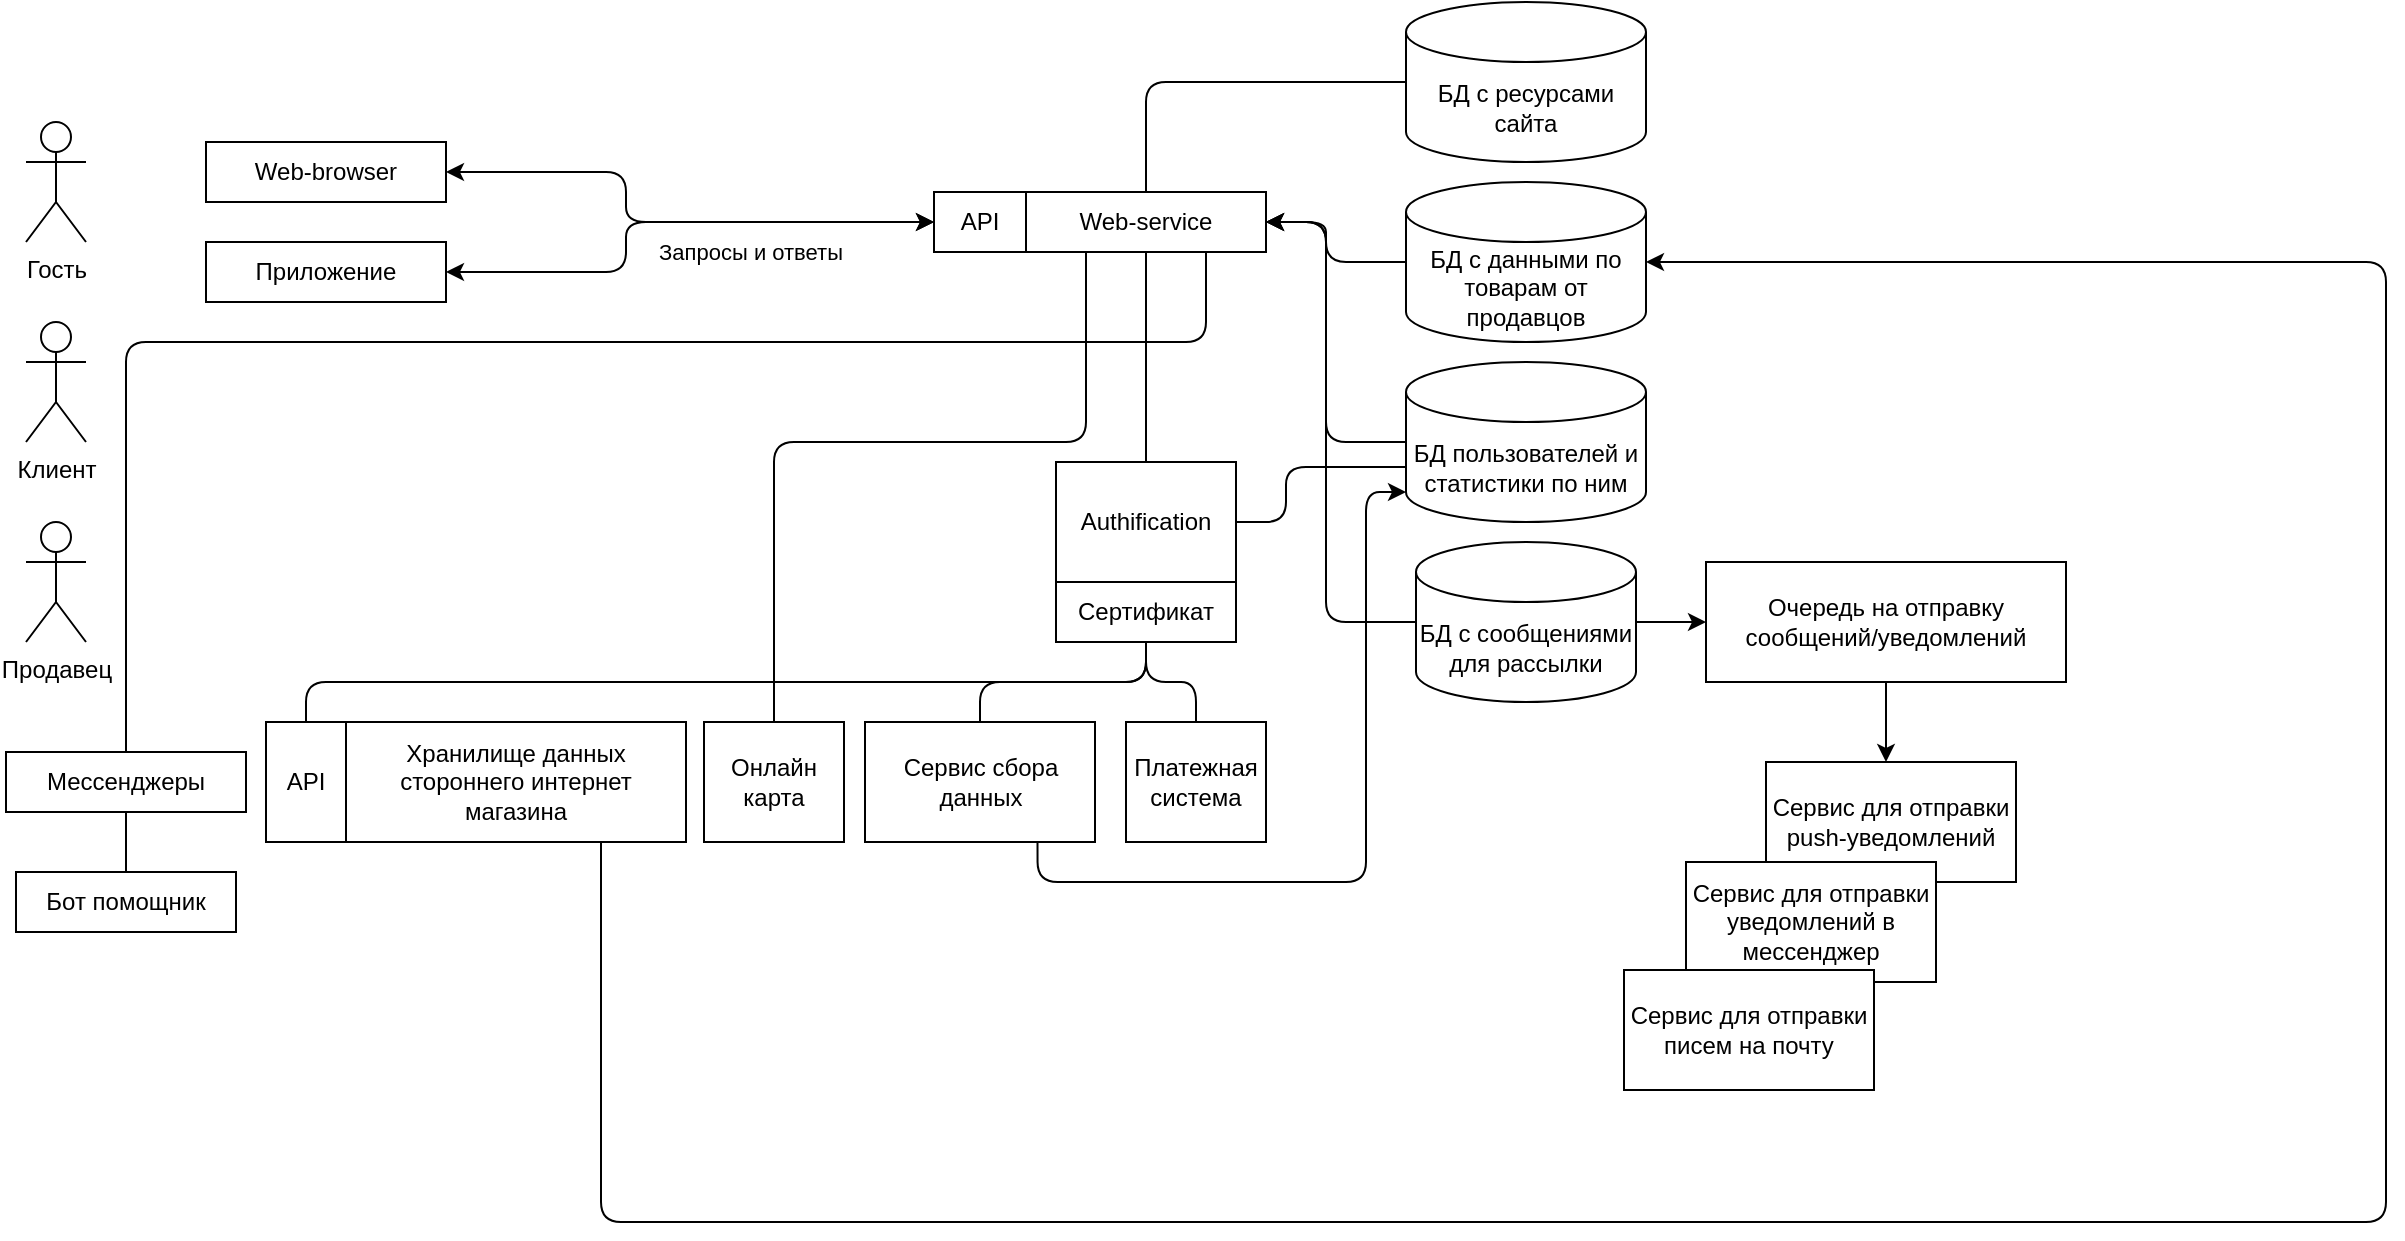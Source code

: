 <mxfile version="22.0.8" type="github">
  <diagram name="Страница — 1" id="qDOADenVG09ehRUiS6Ex">
    <mxGraphModel dx="1195" dy="1806" grid="1" gridSize="10" guides="1" tooltips="1" connect="1" arrows="1" fold="1" page="1" pageScale="1" pageWidth="827" pageHeight="1169" math="0" shadow="0">
      <root>
        <mxCell id="0" />
        <mxCell id="1" parent="0" />
        <mxCell id="b5Nr3tDvJ9iHZjcrWxrC-1" value="Гость" style="shape=umlActor;verticalLabelPosition=bottom;verticalAlign=top;html=1;outlineConnect=0;" parent="1" vertex="1">
          <mxGeometry x="40" y="40" width="30" height="60" as="geometry" />
        </mxCell>
        <mxCell id="b5Nr3tDvJ9iHZjcrWxrC-4" value="Клиент" style="shape=umlActor;verticalLabelPosition=bottom;verticalAlign=top;html=1;outlineConnect=0;" parent="1" vertex="1">
          <mxGeometry x="40" y="140" width="30" height="60" as="geometry" />
        </mxCell>
        <mxCell id="b5Nr3tDvJ9iHZjcrWxrC-5" value="Продавец" style="shape=umlActor;verticalLabelPosition=bottom;verticalAlign=top;html=1;outlineConnect=0;" parent="1" vertex="1">
          <mxGeometry x="40" y="240" width="30" height="60" as="geometry" />
        </mxCell>
        <mxCell id="b5Nr3tDvJ9iHZjcrWxrC-12" value="Web-browser" style="rounded=0;whiteSpace=wrap;html=1;" parent="1" vertex="1">
          <mxGeometry x="130" y="50" width="120" height="30" as="geometry" />
        </mxCell>
        <mxCell id="b5Nr3tDvJ9iHZjcrWxrC-13" value="Приложение" style="rounded=0;whiteSpace=wrap;html=1;" parent="1" vertex="1">
          <mxGeometry x="130" y="100" width="120" height="30" as="geometry" />
        </mxCell>
        <mxCell id="b5Nr3tDvJ9iHZjcrWxrC-64" style="edgeStyle=orthogonalEdgeStyle;rounded=1;orthogonalLoop=1;jettySize=auto;html=1;exitX=0.5;exitY=0;exitDx=0;exitDy=0;entryX=0;entryY=0.5;entryDx=0;entryDy=0;entryPerimeter=0;endArrow=none;endFill=0;" parent="1" source="b5Nr3tDvJ9iHZjcrWxrC-14" target="5lclMnRtChPnPHLRJyrd-21" edge="1">
          <mxGeometry relative="1" as="geometry">
            <Array as="points">
              <mxPoint x="600" y="20" />
            </Array>
            <mxPoint x="530" y="110" as="targetPoint" />
          </mxGeometry>
        </mxCell>
        <mxCell id="5lclMnRtChPnPHLRJyrd-6" style="edgeStyle=orthogonalEdgeStyle;rounded=1;orthogonalLoop=1;jettySize=auto;html=1;exitX=0.5;exitY=1;exitDx=0;exitDy=0;entryX=0.5;entryY=0;entryDx=0;entryDy=0;endArrow=none;endFill=0;" edge="1" parent="1" source="b5Nr3tDvJ9iHZjcrWxrC-14" target="5lclMnRtChPnPHLRJyrd-4">
          <mxGeometry relative="1" as="geometry">
            <mxPoint x="600" y="130" as="targetPoint" />
          </mxGeometry>
        </mxCell>
        <mxCell id="5lclMnRtChPnPHLRJyrd-23" style="edgeStyle=orthogonalEdgeStyle;rounded=1;orthogonalLoop=1;jettySize=auto;html=1;exitX=0.75;exitY=1;exitDx=0;exitDy=0;entryX=0.5;entryY=0;entryDx=0;entryDy=0;endArrow=none;endFill=0;" edge="1" parent="1" source="b5Nr3tDvJ9iHZjcrWxrC-14" target="b5Nr3tDvJ9iHZjcrWxrC-67">
          <mxGeometry relative="1" as="geometry">
            <Array as="points">
              <mxPoint x="630" y="150" />
              <mxPoint x="90" y="150" />
            </Array>
          </mxGeometry>
        </mxCell>
        <mxCell id="b5Nr3tDvJ9iHZjcrWxrC-14" value="Web-service" style="rounded=0;whiteSpace=wrap;html=1;" parent="1" vertex="1">
          <mxGeometry x="540" y="75" width="120" height="30" as="geometry" />
        </mxCell>
        <mxCell id="b5Nr3tDvJ9iHZjcrWxrC-15" value="API" style="rounded=0;whiteSpace=wrap;html=1;" parent="1" vertex="1">
          <mxGeometry x="494" y="75" width="46" height="30" as="geometry" />
        </mxCell>
        <mxCell id="b5Nr3tDvJ9iHZjcrWxrC-16" value="" style="endArrow=classic;startArrow=classic;html=1;rounded=1;entryX=0;entryY=0.5;entryDx=0;entryDy=0;exitX=1;exitY=0.5;exitDx=0;exitDy=0;edgeStyle=orthogonalEdgeStyle;" parent="1" source="b5Nr3tDvJ9iHZjcrWxrC-12" target="b5Nr3tDvJ9iHZjcrWxrC-15" edge="1">
          <mxGeometry width="50" height="50" relative="1" as="geometry">
            <mxPoint x="270" y="40" as="sourcePoint" />
            <mxPoint x="320" y="-10" as="targetPoint" />
            <Array as="points">
              <mxPoint x="340" y="65" />
              <mxPoint x="340" y="90" />
            </Array>
          </mxGeometry>
        </mxCell>
        <mxCell id="b5Nr3tDvJ9iHZjcrWxrC-17" value="" style="endArrow=classic;startArrow=classic;html=1;rounded=1;exitX=1;exitY=0.5;exitDx=0;exitDy=0;entryX=0;entryY=0.5;entryDx=0;entryDy=0;edgeStyle=orthogonalEdgeStyle;" parent="1" source="b5Nr3tDvJ9iHZjcrWxrC-13" target="b5Nr3tDvJ9iHZjcrWxrC-15" edge="1">
          <mxGeometry width="50" height="50" relative="1" as="geometry">
            <mxPoint x="270" y="40" as="sourcePoint" />
            <mxPoint x="290" y="80" as="targetPoint" />
            <Array as="points">
              <mxPoint x="340" y="115" />
              <mxPoint x="340" y="90" />
            </Array>
          </mxGeometry>
        </mxCell>
        <mxCell id="b5Nr3tDvJ9iHZjcrWxrC-19" value="Запросы и ответы" style="edgeLabel;html=1;align=center;verticalAlign=middle;resizable=0;points=[];" parent="b5Nr3tDvJ9iHZjcrWxrC-17" vertex="1" connectable="0">
          <mxGeometry x="0.554" y="1" relative="1" as="geometry">
            <mxPoint x="-32" y="16" as="offset" />
          </mxGeometry>
        </mxCell>
        <mxCell id="b5Nr3tDvJ9iHZjcrWxrC-21" value="БД с данными по товарам от продавцов" style="shape=cylinder3;whiteSpace=wrap;html=1;boundedLbl=1;backgroundOutline=1;size=15;" parent="1" vertex="1">
          <mxGeometry x="730" y="70" width="120" height="80" as="geometry" />
        </mxCell>
        <mxCell id="b5Nr3tDvJ9iHZjcrWxrC-22" value="БД пользователей и статистики по ним" style="shape=cylinder3;whiteSpace=wrap;html=1;boundedLbl=1;backgroundOutline=1;size=15;" parent="1" vertex="1">
          <mxGeometry x="730" y="160" width="120" height="80" as="geometry" />
        </mxCell>
        <mxCell id="b5Nr3tDvJ9iHZjcrWxrC-24" value="" style="endArrow=classic;html=1;rounded=1;exitX=0;exitY=0.5;exitDx=0;exitDy=0;exitPerimeter=0;entryX=1;entryY=0.5;entryDx=0;entryDy=0;edgeStyle=orthogonalEdgeStyle;" parent="1" source="b5Nr3tDvJ9iHZjcrWxrC-21" target="b5Nr3tDvJ9iHZjcrWxrC-14" edge="1">
          <mxGeometry width="50" height="50" relative="1" as="geometry">
            <mxPoint x="450" y="250" as="sourcePoint" />
            <mxPoint x="500" y="200" as="targetPoint" />
            <Array as="points">
              <mxPoint x="690" y="110" />
              <mxPoint x="690" y="90" />
            </Array>
          </mxGeometry>
        </mxCell>
        <mxCell id="b5Nr3tDvJ9iHZjcrWxrC-25" value="" style="endArrow=classic;html=1;rounded=1;exitX=0;exitY=0.5;exitDx=0;exitDy=0;exitPerimeter=0;entryX=1;entryY=0.5;entryDx=0;entryDy=0;edgeStyle=orthogonalEdgeStyle;" parent="1" source="b5Nr3tDvJ9iHZjcrWxrC-22" target="b5Nr3tDvJ9iHZjcrWxrC-14" edge="1">
          <mxGeometry width="50" height="50" relative="1" as="geometry">
            <mxPoint x="640" y="120" as="sourcePoint" />
            <mxPoint x="600" y="180" as="targetPoint" />
            <Array as="points">
              <mxPoint x="690" y="200" />
              <mxPoint x="690" y="90" />
            </Array>
          </mxGeometry>
        </mxCell>
        <mxCell id="b5Nr3tDvJ9iHZjcrWxrC-35" value="Платежная система" style="rounded=0;whiteSpace=wrap;html=1;" parent="1" vertex="1">
          <mxGeometry x="590" y="340" width="70" height="60" as="geometry" />
        </mxCell>
        <mxCell id="b5Nr3tDvJ9iHZjcrWxrC-45" value="API" style="rounded=0;whiteSpace=wrap;html=1;" parent="1" vertex="1">
          <mxGeometry x="160" y="340" width="40" height="60" as="geometry" />
        </mxCell>
        <mxCell id="b5Nr3tDvJ9iHZjcrWxrC-49" value="Хранилище данных стороннего интернет магазина" style="rounded=0;whiteSpace=wrap;html=1;" parent="1" vertex="1">
          <mxGeometry x="200" y="340" width="170" height="60" as="geometry" />
        </mxCell>
        <mxCell id="b5Nr3tDvJ9iHZjcrWxrC-59" style="edgeStyle=orthogonalEdgeStyle;rounded=1;orthogonalLoop=1;jettySize=auto;html=1;exitX=0.5;exitY=1;exitDx=0;exitDy=0;entryX=0.5;entryY=0;entryDx=0;entryDy=0;" parent="1" source="b5Nr3tDvJ9iHZjcrWxrC-57" edge="1">
          <mxGeometry relative="1" as="geometry">
            <mxPoint x="970" y="360" as="targetPoint" />
          </mxGeometry>
        </mxCell>
        <mxCell id="b5Nr3tDvJ9iHZjcrWxrC-57" value="Очередь на отправку сообщений/уведомлений" style="rounded=0;whiteSpace=wrap;html=1;" parent="1" vertex="1">
          <mxGeometry x="880" y="260" width="180" height="60" as="geometry" />
        </mxCell>
        <mxCell id="b5Nr3tDvJ9iHZjcrWxrC-70" style="edgeStyle=orthogonalEdgeStyle;rounded=1;orthogonalLoop=1;jettySize=auto;html=1;exitX=0.5;exitY=1;exitDx=0;exitDy=0;entryX=0.5;entryY=0;entryDx=0;entryDy=0;endArrow=none;endFill=0;" parent="1" source="b5Nr3tDvJ9iHZjcrWxrC-67" target="b5Nr3tDvJ9iHZjcrWxrC-69" edge="1">
          <mxGeometry relative="1" as="geometry">
            <Array as="points">
              <mxPoint x="90" y="430" />
            </Array>
          </mxGeometry>
        </mxCell>
        <mxCell id="b5Nr3tDvJ9iHZjcrWxrC-67" value="Мессенджеры" style="rounded=0;whiteSpace=wrap;html=1;" parent="1" vertex="1">
          <mxGeometry x="30" y="355" width="120" height="30" as="geometry" />
        </mxCell>
        <mxCell id="b5Nr3tDvJ9iHZjcrWxrC-69" value="Бот помощник" style="rounded=0;whiteSpace=wrap;html=1;" parent="1" vertex="1">
          <mxGeometry x="35" y="415" width="110" height="30" as="geometry" />
        </mxCell>
        <mxCell id="5lclMnRtChPnPHLRJyrd-3" style="edgeStyle=orthogonalEdgeStyle;rounded=1;orthogonalLoop=1;jettySize=auto;html=1;entryX=1;entryY=0.5;entryDx=0;entryDy=0;" edge="1" parent="1" source="5lclMnRtChPnPHLRJyrd-2" target="b5Nr3tDvJ9iHZjcrWxrC-14">
          <mxGeometry relative="1" as="geometry">
            <Array as="points">
              <mxPoint x="690" y="290" />
              <mxPoint x="690" y="90" />
            </Array>
          </mxGeometry>
        </mxCell>
        <mxCell id="5lclMnRtChPnPHLRJyrd-11" style="edgeStyle=orthogonalEdgeStyle;rounded=1;orthogonalLoop=1;jettySize=auto;html=1;exitX=1;exitY=0.5;exitDx=0;exitDy=0;exitPerimeter=0;entryX=0;entryY=0.5;entryDx=0;entryDy=0;" edge="1" parent="1" source="5lclMnRtChPnPHLRJyrd-2" target="b5Nr3tDvJ9iHZjcrWxrC-57">
          <mxGeometry relative="1" as="geometry" />
        </mxCell>
        <mxCell id="5lclMnRtChPnPHLRJyrd-2" value="БД с сообщениями для рассылки" style="shape=cylinder3;whiteSpace=wrap;html=1;boundedLbl=1;backgroundOutline=1;size=15;" vertex="1" parent="1">
          <mxGeometry x="735" y="250" width="110" height="80" as="geometry" />
        </mxCell>
        <mxCell id="5lclMnRtChPnPHLRJyrd-4" value="Authification" style="rounded=0;whiteSpace=wrap;html=1;" vertex="1" parent="1">
          <mxGeometry x="555" y="210" width="90" height="60" as="geometry" />
        </mxCell>
        <mxCell id="5lclMnRtChPnPHLRJyrd-9" style="edgeStyle=orthogonalEdgeStyle;rounded=1;orthogonalLoop=1;jettySize=auto;html=1;exitX=0.5;exitY=1;exitDx=0;exitDy=0;entryX=0.5;entryY=0;entryDx=0;entryDy=0;endArrow=none;endFill=0;" edge="1" parent="1" source="5lclMnRtChPnPHLRJyrd-5" target="5lclMnRtChPnPHLRJyrd-8">
          <mxGeometry relative="1" as="geometry" />
        </mxCell>
        <mxCell id="5lclMnRtChPnPHLRJyrd-10" style="edgeStyle=orthogonalEdgeStyle;rounded=1;orthogonalLoop=1;jettySize=auto;html=1;exitX=0.5;exitY=1;exitDx=0;exitDy=0;entryX=0.5;entryY=0;entryDx=0;entryDy=0;endArrow=none;endFill=0;" edge="1" parent="1" source="5lclMnRtChPnPHLRJyrd-5" target="b5Nr3tDvJ9iHZjcrWxrC-35">
          <mxGeometry relative="1" as="geometry" />
        </mxCell>
        <mxCell id="5lclMnRtChPnPHLRJyrd-18" style="edgeStyle=orthogonalEdgeStyle;rounded=1;orthogonalLoop=1;jettySize=auto;html=1;exitX=0.5;exitY=1;exitDx=0;exitDy=0;entryX=0.5;entryY=0;entryDx=0;entryDy=0;endArrow=none;endFill=0;" edge="1" parent="1" source="5lclMnRtChPnPHLRJyrd-5" target="b5Nr3tDvJ9iHZjcrWxrC-45">
          <mxGeometry relative="1" as="geometry" />
        </mxCell>
        <mxCell id="5lclMnRtChPnPHLRJyrd-5" value="Сертификат" style="rounded=0;whiteSpace=wrap;html=1;" vertex="1" parent="1">
          <mxGeometry x="555" y="270" width="90" height="30" as="geometry" />
        </mxCell>
        <mxCell id="5lclMnRtChPnPHLRJyrd-7" style="rounded=1;orthogonalLoop=1;jettySize=auto;html=1;exitX=1;exitY=0.5;exitDx=0;exitDy=0;entryX=0;entryY=0;entryDx=0;entryDy=52.5;entryPerimeter=0;edgeStyle=orthogonalEdgeStyle;endArrow=none;endFill=0;" edge="1" parent="1" source="5lclMnRtChPnPHLRJyrd-4" target="b5Nr3tDvJ9iHZjcrWxrC-22">
          <mxGeometry relative="1" as="geometry">
            <Array as="points">
              <mxPoint x="670" y="240" />
              <mxPoint x="670" y="213" />
            </Array>
          </mxGeometry>
        </mxCell>
        <mxCell id="5lclMnRtChPnPHLRJyrd-8" value="Сервис сбора данных" style="rounded=0;whiteSpace=wrap;html=1;" vertex="1" parent="1">
          <mxGeometry x="459.5" y="340" width="115" height="60" as="geometry" />
        </mxCell>
        <mxCell id="5lclMnRtChPnPHLRJyrd-13" value="Сервис для отправки push-уведомлений" style="rounded=0;whiteSpace=wrap;html=1;" vertex="1" parent="1">
          <mxGeometry x="910" y="360" width="125" height="60" as="geometry" />
        </mxCell>
        <mxCell id="5lclMnRtChPnPHLRJyrd-15" style="edgeStyle=orthogonalEdgeStyle;rounded=1;orthogonalLoop=1;jettySize=auto;html=1;exitX=0.75;exitY=1;exitDx=0;exitDy=0;entryX=0;entryY=1;entryDx=0;entryDy=-15;entryPerimeter=0;" edge="1" parent="1" source="5lclMnRtChPnPHLRJyrd-8" target="b5Nr3tDvJ9iHZjcrWxrC-22">
          <mxGeometry relative="1" as="geometry">
            <Array as="points">
              <mxPoint x="546" y="420" />
              <mxPoint x="710" y="420" />
              <mxPoint x="710" y="225" />
            </Array>
          </mxGeometry>
        </mxCell>
        <mxCell id="5lclMnRtChPnPHLRJyrd-16" value="Онлайн карта" style="rounded=0;whiteSpace=wrap;html=1;" vertex="1" parent="1">
          <mxGeometry x="379" y="340" width="70" height="60" as="geometry" />
        </mxCell>
        <mxCell id="5lclMnRtChPnPHLRJyrd-19" style="edgeStyle=orthogonalEdgeStyle;rounded=1;orthogonalLoop=1;jettySize=auto;html=1;exitX=0.75;exitY=1;exitDx=0;exitDy=0;entryX=1;entryY=0.5;entryDx=0;entryDy=0;entryPerimeter=0;" edge="1" parent="1" source="b5Nr3tDvJ9iHZjcrWxrC-49" target="b5Nr3tDvJ9iHZjcrWxrC-21">
          <mxGeometry relative="1" as="geometry">
            <Array as="points">
              <mxPoint x="328" y="590" />
              <mxPoint x="1220" y="590" />
              <mxPoint x="1220" y="110" />
            </Array>
          </mxGeometry>
        </mxCell>
        <mxCell id="5lclMnRtChPnPHLRJyrd-20" style="edgeStyle=orthogonalEdgeStyle;rounded=1;orthogonalLoop=1;jettySize=auto;html=1;exitX=0.5;exitY=0;exitDx=0;exitDy=0;entryX=0.25;entryY=1;entryDx=0;entryDy=0;endArrow=none;endFill=0;" edge="1" parent="1" source="5lclMnRtChPnPHLRJyrd-16" target="b5Nr3tDvJ9iHZjcrWxrC-14">
          <mxGeometry relative="1" as="geometry">
            <Array as="points">
              <mxPoint x="414" y="200" />
              <mxPoint x="570" y="200" />
            </Array>
          </mxGeometry>
        </mxCell>
        <mxCell id="5lclMnRtChPnPHLRJyrd-21" value="БД с ресурсами сайта" style="shape=cylinder3;whiteSpace=wrap;html=1;boundedLbl=1;backgroundOutline=1;size=15;" vertex="1" parent="1">
          <mxGeometry x="730" y="-20" width="120" height="80" as="geometry" />
        </mxCell>
        <mxCell id="5lclMnRtChPnPHLRJyrd-24" value="Сервис для отправки уведомлений в мессенджер" style="rounded=0;whiteSpace=wrap;html=1;" vertex="1" parent="1">
          <mxGeometry x="870" y="410" width="125" height="60" as="geometry" />
        </mxCell>
        <mxCell id="b5Nr3tDvJ9iHZjcrWxrC-60" value="Сервис для отправки писем на почту" style="rounded=0;whiteSpace=wrap;html=1;" parent="1" vertex="1">
          <mxGeometry x="839" y="464" width="125" height="60" as="geometry" />
        </mxCell>
      </root>
    </mxGraphModel>
  </diagram>
</mxfile>
